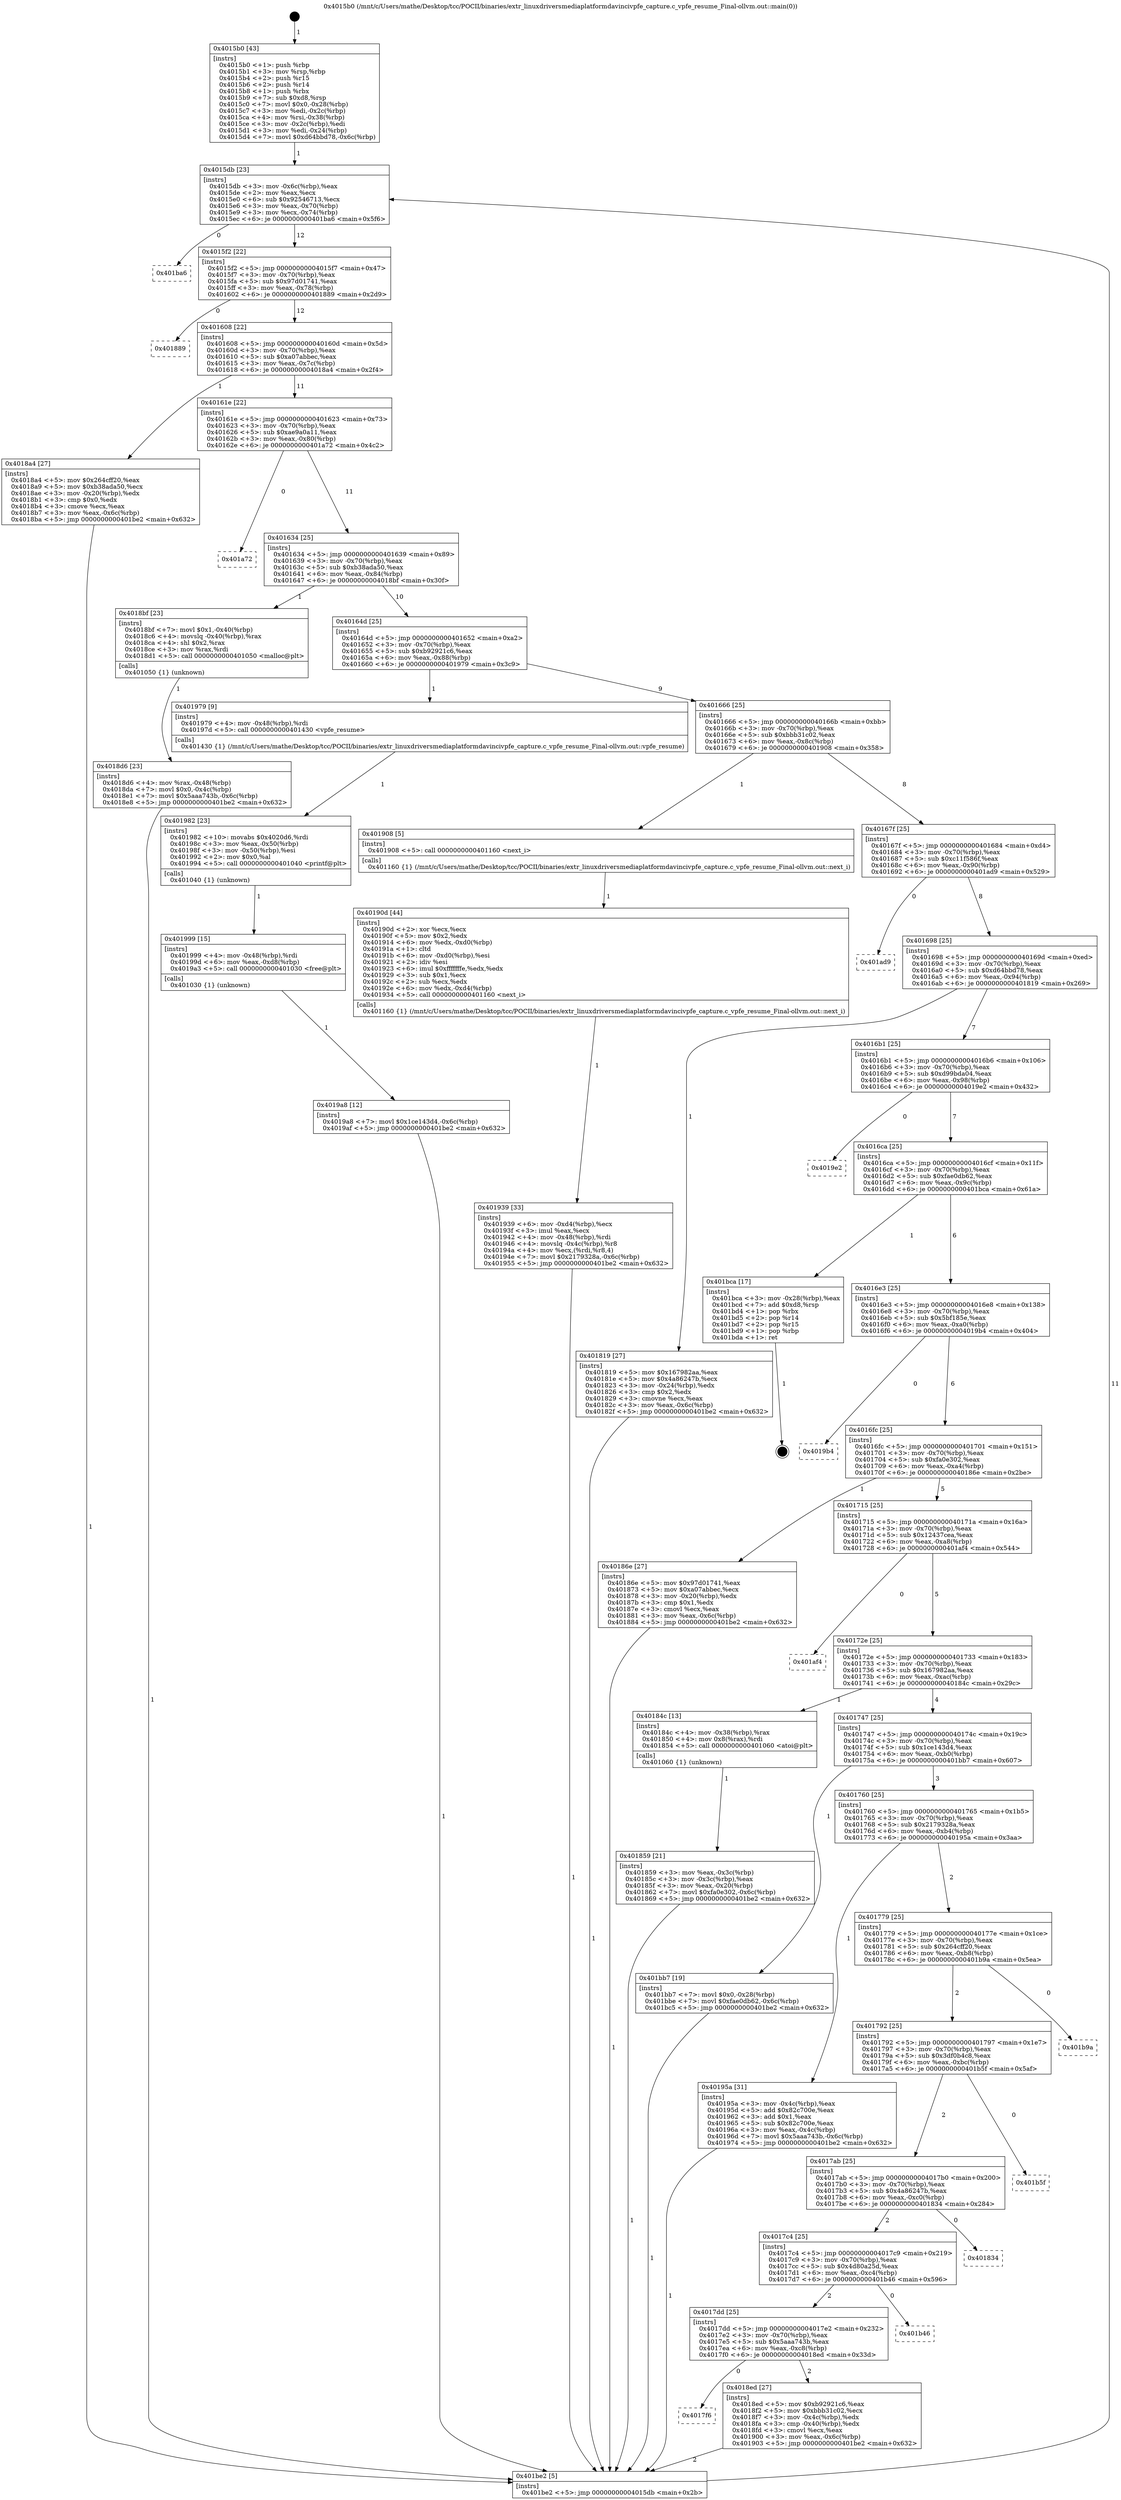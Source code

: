 digraph "0x4015b0" {
  label = "0x4015b0 (/mnt/c/Users/mathe/Desktop/tcc/POCII/binaries/extr_linuxdriversmediaplatformdavincivpfe_capture.c_vpfe_resume_Final-ollvm.out::main(0))"
  labelloc = "t"
  node[shape=record]

  Entry [label="",width=0.3,height=0.3,shape=circle,fillcolor=black,style=filled]
  "0x4015db" [label="{
     0x4015db [23]\l
     | [instrs]\l
     &nbsp;&nbsp;0x4015db \<+3\>: mov -0x6c(%rbp),%eax\l
     &nbsp;&nbsp;0x4015de \<+2\>: mov %eax,%ecx\l
     &nbsp;&nbsp;0x4015e0 \<+6\>: sub $0x92546713,%ecx\l
     &nbsp;&nbsp;0x4015e6 \<+3\>: mov %eax,-0x70(%rbp)\l
     &nbsp;&nbsp;0x4015e9 \<+3\>: mov %ecx,-0x74(%rbp)\l
     &nbsp;&nbsp;0x4015ec \<+6\>: je 0000000000401ba6 \<main+0x5f6\>\l
  }"]
  "0x401ba6" [label="{
     0x401ba6\l
  }", style=dashed]
  "0x4015f2" [label="{
     0x4015f2 [22]\l
     | [instrs]\l
     &nbsp;&nbsp;0x4015f2 \<+5\>: jmp 00000000004015f7 \<main+0x47\>\l
     &nbsp;&nbsp;0x4015f7 \<+3\>: mov -0x70(%rbp),%eax\l
     &nbsp;&nbsp;0x4015fa \<+5\>: sub $0x97d01741,%eax\l
     &nbsp;&nbsp;0x4015ff \<+3\>: mov %eax,-0x78(%rbp)\l
     &nbsp;&nbsp;0x401602 \<+6\>: je 0000000000401889 \<main+0x2d9\>\l
  }"]
  Exit [label="",width=0.3,height=0.3,shape=circle,fillcolor=black,style=filled,peripheries=2]
  "0x401889" [label="{
     0x401889\l
  }", style=dashed]
  "0x401608" [label="{
     0x401608 [22]\l
     | [instrs]\l
     &nbsp;&nbsp;0x401608 \<+5\>: jmp 000000000040160d \<main+0x5d\>\l
     &nbsp;&nbsp;0x40160d \<+3\>: mov -0x70(%rbp),%eax\l
     &nbsp;&nbsp;0x401610 \<+5\>: sub $0xa07abbec,%eax\l
     &nbsp;&nbsp;0x401615 \<+3\>: mov %eax,-0x7c(%rbp)\l
     &nbsp;&nbsp;0x401618 \<+6\>: je 00000000004018a4 \<main+0x2f4\>\l
  }"]
  "0x4019a8" [label="{
     0x4019a8 [12]\l
     | [instrs]\l
     &nbsp;&nbsp;0x4019a8 \<+7\>: movl $0x1ce143d4,-0x6c(%rbp)\l
     &nbsp;&nbsp;0x4019af \<+5\>: jmp 0000000000401be2 \<main+0x632\>\l
  }"]
  "0x4018a4" [label="{
     0x4018a4 [27]\l
     | [instrs]\l
     &nbsp;&nbsp;0x4018a4 \<+5\>: mov $0x264cff20,%eax\l
     &nbsp;&nbsp;0x4018a9 \<+5\>: mov $0xb38ada50,%ecx\l
     &nbsp;&nbsp;0x4018ae \<+3\>: mov -0x20(%rbp),%edx\l
     &nbsp;&nbsp;0x4018b1 \<+3\>: cmp $0x0,%edx\l
     &nbsp;&nbsp;0x4018b4 \<+3\>: cmove %ecx,%eax\l
     &nbsp;&nbsp;0x4018b7 \<+3\>: mov %eax,-0x6c(%rbp)\l
     &nbsp;&nbsp;0x4018ba \<+5\>: jmp 0000000000401be2 \<main+0x632\>\l
  }"]
  "0x40161e" [label="{
     0x40161e [22]\l
     | [instrs]\l
     &nbsp;&nbsp;0x40161e \<+5\>: jmp 0000000000401623 \<main+0x73\>\l
     &nbsp;&nbsp;0x401623 \<+3\>: mov -0x70(%rbp),%eax\l
     &nbsp;&nbsp;0x401626 \<+5\>: sub $0xae9a0a11,%eax\l
     &nbsp;&nbsp;0x40162b \<+3\>: mov %eax,-0x80(%rbp)\l
     &nbsp;&nbsp;0x40162e \<+6\>: je 0000000000401a72 \<main+0x4c2\>\l
  }"]
  "0x401999" [label="{
     0x401999 [15]\l
     | [instrs]\l
     &nbsp;&nbsp;0x401999 \<+4\>: mov -0x48(%rbp),%rdi\l
     &nbsp;&nbsp;0x40199d \<+6\>: mov %eax,-0xd8(%rbp)\l
     &nbsp;&nbsp;0x4019a3 \<+5\>: call 0000000000401030 \<free@plt\>\l
     | [calls]\l
     &nbsp;&nbsp;0x401030 \{1\} (unknown)\l
  }"]
  "0x401a72" [label="{
     0x401a72\l
  }", style=dashed]
  "0x401634" [label="{
     0x401634 [25]\l
     | [instrs]\l
     &nbsp;&nbsp;0x401634 \<+5\>: jmp 0000000000401639 \<main+0x89\>\l
     &nbsp;&nbsp;0x401639 \<+3\>: mov -0x70(%rbp),%eax\l
     &nbsp;&nbsp;0x40163c \<+5\>: sub $0xb38ada50,%eax\l
     &nbsp;&nbsp;0x401641 \<+6\>: mov %eax,-0x84(%rbp)\l
     &nbsp;&nbsp;0x401647 \<+6\>: je 00000000004018bf \<main+0x30f\>\l
  }"]
  "0x401982" [label="{
     0x401982 [23]\l
     | [instrs]\l
     &nbsp;&nbsp;0x401982 \<+10\>: movabs $0x4020d6,%rdi\l
     &nbsp;&nbsp;0x40198c \<+3\>: mov %eax,-0x50(%rbp)\l
     &nbsp;&nbsp;0x40198f \<+3\>: mov -0x50(%rbp),%esi\l
     &nbsp;&nbsp;0x401992 \<+2\>: mov $0x0,%al\l
     &nbsp;&nbsp;0x401994 \<+5\>: call 0000000000401040 \<printf@plt\>\l
     | [calls]\l
     &nbsp;&nbsp;0x401040 \{1\} (unknown)\l
  }"]
  "0x4018bf" [label="{
     0x4018bf [23]\l
     | [instrs]\l
     &nbsp;&nbsp;0x4018bf \<+7\>: movl $0x1,-0x40(%rbp)\l
     &nbsp;&nbsp;0x4018c6 \<+4\>: movslq -0x40(%rbp),%rax\l
     &nbsp;&nbsp;0x4018ca \<+4\>: shl $0x2,%rax\l
     &nbsp;&nbsp;0x4018ce \<+3\>: mov %rax,%rdi\l
     &nbsp;&nbsp;0x4018d1 \<+5\>: call 0000000000401050 \<malloc@plt\>\l
     | [calls]\l
     &nbsp;&nbsp;0x401050 \{1\} (unknown)\l
  }"]
  "0x40164d" [label="{
     0x40164d [25]\l
     | [instrs]\l
     &nbsp;&nbsp;0x40164d \<+5\>: jmp 0000000000401652 \<main+0xa2\>\l
     &nbsp;&nbsp;0x401652 \<+3\>: mov -0x70(%rbp),%eax\l
     &nbsp;&nbsp;0x401655 \<+5\>: sub $0xb92921c6,%eax\l
     &nbsp;&nbsp;0x40165a \<+6\>: mov %eax,-0x88(%rbp)\l
     &nbsp;&nbsp;0x401660 \<+6\>: je 0000000000401979 \<main+0x3c9\>\l
  }"]
  "0x401939" [label="{
     0x401939 [33]\l
     | [instrs]\l
     &nbsp;&nbsp;0x401939 \<+6\>: mov -0xd4(%rbp),%ecx\l
     &nbsp;&nbsp;0x40193f \<+3\>: imul %eax,%ecx\l
     &nbsp;&nbsp;0x401942 \<+4\>: mov -0x48(%rbp),%rdi\l
     &nbsp;&nbsp;0x401946 \<+4\>: movslq -0x4c(%rbp),%r8\l
     &nbsp;&nbsp;0x40194a \<+4\>: mov %ecx,(%rdi,%r8,4)\l
     &nbsp;&nbsp;0x40194e \<+7\>: movl $0x2179328a,-0x6c(%rbp)\l
     &nbsp;&nbsp;0x401955 \<+5\>: jmp 0000000000401be2 \<main+0x632\>\l
  }"]
  "0x401979" [label="{
     0x401979 [9]\l
     | [instrs]\l
     &nbsp;&nbsp;0x401979 \<+4\>: mov -0x48(%rbp),%rdi\l
     &nbsp;&nbsp;0x40197d \<+5\>: call 0000000000401430 \<vpfe_resume\>\l
     | [calls]\l
     &nbsp;&nbsp;0x401430 \{1\} (/mnt/c/Users/mathe/Desktop/tcc/POCII/binaries/extr_linuxdriversmediaplatformdavincivpfe_capture.c_vpfe_resume_Final-ollvm.out::vpfe_resume)\l
  }"]
  "0x401666" [label="{
     0x401666 [25]\l
     | [instrs]\l
     &nbsp;&nbsp;0x401666 \<+5\>: jmp 000000000040166b \<main+0xbb\>\l
     &nbsp;&nbsp;0x40166b \<+3\>: mov -0x70(%rbp),%eax\l
     &nbsp;&nbsp;0x40166e \<+5\>: sub $0xbbb31c02,%eax\l
     &nbsp;&nbsp;0x401673 \<+6\>: mov %eax,-0x8c(%rbp)\l
     &nbsp;&nbsp;0x401679 \<+6\>: je 0000000000401908 \<main+0x358\>\l
  }"]
  "0x40190d" [label="{
     0x40190d [44]\l
     | [instrs]\l
     &nbsp;&nbsp;0x40190d \<+2\>: xor %ecx,%ecx\l
     &nbsp;&nbsp;0x40190f \<+5\>: mov $0x2,%edx\l
     &nbsp;&nbsp;0x401914 \<+6\>: mov %edx,-0xd0(%rbp)\l
     &nbsp;&nbsp;0x40191a \<+1\>: cltd\l
     &nbsp;&nbsp;0x40191b \<+6\>: mov -0xd0(%rbp),%esi\l
     &nbsp;&nbsp;0x401921 \<+2\>: idiv %esi\l
     &nbsp;&nbsp;0x401923 \<+6\>: imul $0xfffffffe,%edx,%edx\l
     &nbsp;&nbsp;0x401929 \<+3\>: sub $0x1,%ecx\l
     &nbsp;&nbsp;0x40192c \<+2\>: sub %ecx,%edx\l
     &nbsp;&nbsp;0x40192e \<+6\>: mov %edx,-0xd4(%rbp)\l
     &nbsp;&nbsp;0x401934 \<+5\>: call 0000000000401160 \<next_i\>\l
     | [calls]\l
     &nbsp;&nbsp;0x401160 \{1\} (/mnt/c/Users/mathe/Desktop/tcc/POCII/binaries/extr_linuxdriversmediaplatformdavincivpfe_capture.c_vpfe_resume_Final-ollvm.out::next_i)\l
  }"]
  "0x401908" [label="{
     0x401908 [5]\l
     | [instrs]\l
     &nbsp;&nbsp;0x401908 \<+5\>: call 0000000000401160 \<next_i\>\l
     | [calls]\l
     &nbsp;&nbsp;0x401160 \{1\} (/mnt/c/Users/mathe/Desktop/tcc/POCII/binaries/extr_linuxdriversmediaplatformdavincivpfe_capture.c_vpfe_resume_Final-ollvm.out::next_i)\l
  }"]
  "0x40167f" [label="{
     0x40167f [25]\l
     | [instrs]\l
     &nbsp;&nbsp;0x40167f \<+5\>: jmp 0000000000401684 \<main+0xd4\>\l
     &nbsp;&nbsp;0x401684 \<+3\>: mov -0x70(%rbp),%eax\l
     &nbsp;&nbsp;0x401687 \<+5\>: sub $0xc11f586f,%eax\l
     &nbsp;&nbsp;0x40168c \<+6\>: mov %eax,-0x90(%rbp)\l
     &nbsp;&nbsp;0x401692 \<+6\>: je 0000000000401ad9 \<main+0x529\>\l
  }"]
  "0x4017f6" [label="{
     0x4017f6\l
  }", style=dashed]
  "0x401ad9" [label="{
     0x401ad9\l
  }", style=dashed]
  "0x401698" [label="{
     0x401698 [25]\l
     | [instrs]\l
     &nbsp;&nbsp;0x401698 \<+5\>: jmp 000000000040169d \<main+0xed\>\l
     &nbsp;&nbsp;0x40169d \<+3\>: mov -0x70(%rbp),%eax\l
     &nbsp;&nbsp;0x4016a0 \<+5\>: sub $0xd64bbd78,%eax\l
     &nbsp;&nbsp;0x4016a5 \<+6\>: mov %eax,-0x94(%rbp)\l
     &nbsp;&nbsp;0x4016ab \<+6\>: je 0000000000401819 \<main+0x269\>\l
  }"]
  "0x4018ed" [label="{
     0x4018ed [27]\l
     | [instrs]\l
     &nbsp;&nbsp;0x4018ed \<+5\>: mov $0xb92921c6,%eax\l
     &nbsp;&nbsp;0x4018f2 \<+5\>: mov $0xbbb31c02,%ecx\l
     &nbsp;&nbsp;0x4018f7 \<+3\>: mov -0x4c(%rbp),%edx\l
     &nbsp;&nbsp;0x4018fa \<+3\>: cmp -0x40(%rbp),%edx\l
     &nbsp;&nbsp;0x4018fd \<+3\>: cmovl %ecx,%eax\l
     &nbsp;&nbsp;0x401900 \<+3\>: mov %eax,-0x6c(%rbp)\l
     &nbsp;&nbsp;0x401903 \<+5\>: jmp 0000000000401be2 \<main+0x632\>\l
  }"]
  "0x401819" [label="{
     0x401819 [27]\l
     | [instrs]\l
     &nbsp;&nbsp;0x401819 \<+5\>: mov $0x167982aa,%eax\l
     &nbsp;&nbsp;0x40181e \<+5\>: mov $0x4a86247b,%ecx\l
     &nbsp;&nbsp;0x401823 \<+3\>: mov -0x24(%rbp),%edx\l
     &nbsp;&nbsp;0x401826 \<+3\>: cmp $0x2,%edx\l
     &nbsp;&nbsp;0x401829 \<+3\>: cmovne %ecx,%eax\l
     &nbsp;&nbsp;0x40182c \<+3\>: mov %eax,-0x6c(%rbp)\l
     &nbsp;&nbsp;0x40182f \<+5\>: jmp 0000000000401be2 \<main+0x632\>\l
  }"]
  "0x4016b1" [label="{
     0x4016b1 [25]\l
     | [instrs]\l
     &nbsp;&nbsp;0x4016b1 \<+5\>: jmp 00000000004016b6 \<main+0x106\>\l
     &nbsp;&nbsp;0x4016b6 \<+3\>: mov -0x70(%rbp),%eax\l
     &nbsp;&nbsp;0x4016b9 \<+5\>: sub $0xd99bda04,%eax\l
     &nbsp;&nbsp;0x4016be \<+6\>: mov %eax,-0x98(%rbp)\l
     &nbsp;&nbsp;0x4016c4 \<+6\>: je 00000000004019e2 \<main+0x432\>\l
  }"]
  "0x401be2" [label="{
     0x401be2 [5]\l
     | [instrs]\l
     &nbsp;&nbsp;0x401be2 \<+5\>: jmp 00000000004015db \<main+0x2b\>\l
  }"]
  "0x4015b0" [label="{
     0x4015b0 [43]\l
     | [instrs]\l
     &nbsp;&nbsp;0x4015b0 \<+1\>: push %rbp\l
     &nbsp;&nbsp;0x4015b1 \<+3\>: mov %rsp,%rbp\l
     &nbsp;&nbsp;0x4015b4 \<+2\>: push %r15\l
     &nbsp;&nbsp;0x4015b6 \<+2\>: push %r14\l
     &nbsp;&nbsp;0x4015b8 \<+1\>: push %rbx\l
     &nbsp;&nbsp;0x4015b9 \<+7\>: sub $0xd8,%rsp\l
     &nbsp;&nbsp;0x4015c0 \<+7\>: movl $0x0,-0x28(%rbp)\l
     &nbsp;&nbsp;0x4015c7 \<+3\>: mov %edi,-0x2c(%rbp)\l
     &nbsp;&nbsp;0x4015ca \<+4\>: mov %rsi,-0x38(%rbp)\l
     &nbsp;&nbsp;0x4015ce \<+3\>: mov -0x2c(%rbp),%edi\l
     &nbsp;&nbsp;0x4015d1 \<+3\>: mov %edi,-0x24(%rbp)\l
     &nbsp;&nbsp;0x4015d4 \<+7\>: movl $0xd64bbd78,-0x6c(%rbp)\l
  }"]
  "0x4017dd" [label="{
     0x4017dd [25]\l
     | [instrs]\l
     &nbsp;&nbsp;0x4017dd \<+5\>: jmp 00000000004017e2 \<main+0x232\>\l
     &nbsp;&nbsp;0x4017e2 \<+3\>: mov -0x70(%rbp),%eax\l
     &nbsp;&nbsp;0x4017e5 \<+5\>: sub $0x5aaa743b,%eax\l
     &nbsp;&nbsp;0x4017ea \<+6\>: mov %eax,-0xc8(%rbp)\l
     &nbsp;&nbsp;0x4017f0 \<+6\>: je 00000000004018ed \<main+0x33d\>\l
  }"]
  "0x4019e2" [label="{
     0x4019e2\l
  }", style=dashed]
  "0x4016ca" [label="{
     0x4016ca [25]\l
     | [instrs]\l
     &nbsp;&nbsp;0x4016ca \<+5\>: jmp 00000000004016cf \<main+0x11f\>\l
     &nbsp;&nbsp;0x4016cf \<+3\>: mov -0x70(%rbp),%eax\l
     &nbsp;&nbsp;0x4016d2 \<+5\>: sub $0xfae0db62,%eax\l
     &nbsp;&nbsp;0x4016d7 \<+6\>: mov %eax,-0x9c(%rbp)\l
     &nbsp;&nbsp;0x4016dd \<+6\>: je 0000000000401bca \<main+0x61a\>\l
  }"]
  "0x401b46" [label="{
     0x401b46\l
  }", style=dashed]
  "0x401bca" [label="{
     0x401bca [17]\l
     | [instrs]\l
     &nbsp;&nbsp;0x401bca \<+3\>: mov -0x28(%rbp),%eax\l
     &nbsp;&nbsp;0x401bcd \<+7\>: add $0xd8,%rsp\l
     &nbsp;&nbsp;0x401bd4 \<+1\>: pop %rbx\l
     &nbsp;&nbsp;0x401bd5 \<+2\>: pop %r14\l
     &nbsp;&nbsp;0x401bd7 \<+2\>: pop %r15\l
     &nbsp;&nbsp;0x401bd9 \<+1\>: pop %rbp\l
     &nbsp;&nbsp;0x401bda \<+1\>: ret\l
  }"]
  "0x4016e3" [label="{
     0x4016e3 [25]\l
     | [instrs]\l
     &nbsp;&nbsp;0x4016e3 \<+5\>: jmp 00000000004016e8 \<main+0x138\>\l
     &nbsp;&nbsp;0x4016e8 \<+3\>: mov -0x70(%rbp),%eax\l
     &nbsp;&nbsp;0x4016eb \<+5\>: sub $0x5bf185e,%eax\l
     &nbsp;&nbsp;0x4016f0 \<+6\>: mov %eax,-0xa0(%rbp)\l
     &nbsp;&nbsp;0x4016f6 \<+6\>: je 00000000004019b4 \<main+0x404\>\l
  }"]
  "0x4017c4" [label="{
     0x4017c4 [25]\l
     | [instrs]\l
     &nbsp;&nbsp;0x4017c4 \<+5\>: jmp 00000000004017c9 \<main+0x219\>\l
     &nbsp;&nbsp;0x4017c9 \<+3\>: mov -0x70(%rbp),%eax\l
     &nbsp;&nbsp;0x4017cc \<+5\>: sub $0x4d80a25d,%eax\l
     &nbsp;&nbsp;0x4017d1 \<+6\>: mov %eax,-0xc4(%rbp)\l
     &nbsp;&nbsp;0x4017d7 \<+6\>: je 0000000000401b46 \<main+0x596\>\l
  }"]
  "0x4019b4" [label="{
     0x4019b4\l
  }", style=dashed]
  "0x4016fc" [label="{
     0x4016fc [25]\l
     | [instrs]\l
     &nbsp;&nbsp;0x4016fc \<+5\>: jmp 0000000000401701 \<main+0x151\>\l
     &nbsp;&nbsp;0x401701 \<+3\>: mov -0x70(%rbp),%eax\l
     &nbsp;&nbsp;0x401704 \<+5\>: sub $0xfa0e302,%eax\l
     &nbsp;&nbsp;0x401709 \<+6\>: mov %eax,-0xa4(%rbp)\l
     &nbsp;&nbsp;0x40170f \<+6\>: je 000000000040186e \<main+0x2be\>\l
  }"]
  "0x401834" [label="{
     0x401834\l
  }", style=dashed]
  "0x40186e" [label="{
     0x40186e [27]\l
     | [instrs]\l
     &nbsp;&nbsp;0x40186e \<+5\>: mov $0x97d01741,%eax\l
     &nbsp;&nbsp;0x401873 \<+5\>: mov $0xa07abbec,%ecx\l
     &nbsp;&nbsp;0x401878 \<+3\>: mov -0x20(%rbp),%edx\l
     &nbsp;&nbsp;0x40187b \<+3\>: cmp $0x1,%edx\l
     &nbsp;&nbsp;0x40187e \<+3\>: cmovl %ecx,%eax\l
     &nbsp;&nbsp;0x401881 \<+3\>: mov %eax,-0x6c(%rbp)\l
     &nbsp;&nbsp;0x401884 \<+5\>: jmp 0000000000401be2 \<main+0x632\>\l
  }"]
  "0x401715" [label="{
     0x401715 [25]\l
     | [instrs]\l
     &nbsp;&nbsp;0x401715 \<+5\>: jmp 000000000040171a \<main+0x16a\>\l
     &nbsp;&nbsp;0x40171a \<+3\>: mov -0x70(%rbp),%eax\l
     &nbsp;&nbsp;0x40171d \<+5\>: sub $0x12437cea,%eax\l
     &nbsp;&nbsp;0x401722 \<+6\>: mov %eax,-0xa8(%rbp)\l
     &nbsp;&nbsp;0x401728 \<+6\>: je 0000000000401af4 \<main+0x544\>\l
  }"]
  "0x4017ab" [label="{
     0x4017ab [25]\l
     | [instrs]\l
     &nbsp;&nbsp;0x4017ab \<+5\>: jmp 00000000004017b0 \<main+0x200\>\l
     &nbsp;&nbsp;0x4017b0 \<+3\>: mov -0x70(%rbp),%eax\l
     &nbsp;&nbsp;0x4017b3 \<+5\>: sub $0x4a86247b,%eax\l
     &nbsp;&nbsp;0x4017b8 \<+6\>: mov %eax,-0xc0(%rbp)\l
     &nbsp;&nbsp;0x4017be \<+6\>: je 0000000000401834 \<main+0x284\>\l
  }"]
  "0x401af4" [label="{
     0x401af4\l
  }", style=dashed]
  "0x40172e" [label="{
     0x40172e [25]\l
     | [instrs]\l
     &nbsp;&nbsp;0x40172e \<+5\>: jmp 0000000000401733 \<main+0x183\>\l
     &nbsp;&nbsp;0x401733 \<+3\>: mov -0x70(%rbp),%eax\l
     &nbsp;&nbsp;0x401736 \<+5\>: sub $0x167982aa,%eax\l
     &nbsp;&nbsp;0x40173b \<+6\>: mov %eax,-0xac(%rbp)\l
     &nbsp;&nbsp;0x401741 \<+6\>: je 000000000040184c \<main+0x29c\>\l
  }"]
  "0x401b5f" [label="{
     0x401b5f\l
  }", style=dashed]
  "0x40184c" [label="{
     0x40184c [13]\l
     | [instrs]\l
     &nbsp;&nbsp;0x40184c \<+4\>: mov -0x38(%rbp),%rax\l
     &nbsp;&nbsp;0x401850 \<+4\>: mov 0x8(%rax),%rdi\l
     &nbsp;&nbsp;0x401854 \<+5\>: call 0000000000401060 \<atoi@plt\>\l
     | [calls]\l
     &nbsp;&nbsp;0x401060 \{1\} (unknown)\l
  }"]
  "0x401747" [label="{
     0x401747 [25]\l
     | [instrs]\l
     &nbsp;&nbsp;0x401747 \<+5\>: jmp 000000000040174c \<main+0x19c\>\l
     &nbsp;&nbsp;0x40174c \<+3\>: mov -0x70(%rbp),%eax\l
     &nbsp;&nbsp;0x40174f \<+5\>: sub $0x1ce143d4,%eax\l
     &nbsp;&nbsp;0x401754 \<+6\>: mov %eax,-0xb0(%rbp)\l
     &nbsp;&nbsp;0x40175a \<+6\>: je 0000000000401bb7 \<main+0x607\>\l
  }"]
  "0x401859" [label="{
     0x401859 [21]\l
     | [instrs]\l
     &nbsp;&nbsp;0x401859 \<+3\>: mov %eax,-0x3c(%rbp)\l
     &nbsp;&nbsp;0x40185c \<+3\>: mov -0x3c(%rbp),%eax\l
     &nbsp;&nbsp;0x40185f \<+3\>: mov %eax,-0x20(%rbp)\l
     &nbsp;&nbsp;0x401862 \<+7\>: movl $0xfa0e302,-0x6c(%rbp)\l
     &nbsp;&nbsp;0x401869 \<+5\>: jmp 0000000000401be2 \<main+0x632\>\l
  }"]
  "0x4018d6" [label="{
     0x4018d6 [23]\l
     | [instrs]\l
     &nbsp;&nbsp;0x4018d6 \<+4\>: mov %rax,-0x48(%rbp)\l
     &nbsp;&nbsp;0x4018da \<+7\>: movl $0x0,-0x4c(%rbp)\l
     &nbsp;&nbsp;0x4018e1 \<+7\>: movl $0x5aaa743b,-0x6c(%rbp)\l
     &nbsp;&nbsp;0x4018e8 \<+5\>: jmp 0000000000401be2 \<main+0x632\>\l
  }"]
  "0x401792" [label="{
     0x401792 [25]\l
     | [instrs]\l
     &nbsp;&nbsp;0x401792 \<+5\>: jmp 0000000000401797 \<main+0x1e7\>\l
     &nbsp;&nbsp;0x401797 \<+3\>: mov -0x70(%rbp),%eax\l
     &nbsp;&nbsp;0x40179a \<+5\>: sub $0x3df0b4c8,%eax\l
     &nbsp;&nbsp;0x40179f \<+6\>: mov %eax,-0xbc(%rbp)\l
     &nbsp;&nbsp;0x4017a5 \<+6\>: je 0000000000401b5f \<main+0x5af\>\l
  }"]
  "0x401bb7" [label="{
     0x401bb7 [19]\l
     | [instrs]\l
     &nbsp;&nbsp;0x401bb7 \<+7\>: movl $0x0,-0x28(%rbp)\l
     &nbsp;&nbsp;0x401bbe \<+7\>: movl $0xfae0db62,-0x6c(%rbp)\l
     &nbsp;&nbsp;0x401bc5 \<+5\>: jmp 0000000000401be2 \<main+0x632\>\l
  }"]
  "0x401760" [label="{
     0x401760 [25]\l
     | [instrs]\l
     &nbsp;&nbsp;0x401760 \<+5\>: jmp 0000000000401765 \<main+0x1b5\>\l
     &nbsp;&nbsp;0x401765 \<+3\>: mov -0x70(%rbp),%eax\l
     &nbsp;&nbsp;0x401768 \<+5\>: sub $0x2179328a,%eax\l
     &nbsp;&nbsp;0x40176d \<+6\>: mov %eax,-0xb4(%rbp)\l
     &nbsp;&nbsp;0x401773 \<+6\>: je 000000000040195a \<main+0x3aa\>\l
  }"]
  "0x401b9a" [label="{
     0x401b9a\l
  }", style=dashed]
  "0x40195a" [label="{
     0x40195a [31]\l
     | [instrs]\l
     &nbsp;&nbsp;0x40195a \<+3\>: mov -0x4c(%rbp),%eax\l
     &nbsp;&nbsp;0x40195d \<+5\>: add $0x82c700e,%eax\l
     &nbsp;&nbsp;0x401962 \<+3\>: add $0x1,%eax\l
     &nbsp;&nbsp;0x401965 \<+5\>: sub $0x82c700e,%eax\l
     &nbsp;&nbsp;0x40196a \<+3\>: mov %eax,-0x4c(%rbp)\l
     &nbsp;&nbsp;0x40196d \<+7\>: movl $0x5aaa743b,-0x6c(%rbp)\l
     &nbsp;&nbsp;0x401974 \<+5\>: jmp 0000000000401be2 \<main+0x632\>\l
  }"]
  "0x401779" [label="{
     0x401779 [25]\l
     | [instrs]\l
     &nbsp;&nbsp;0x401779 \<+5\>: jmp 000000000040177e \<main+0x1ce\>\l
     &nbsp;&nbsp;0x40177e \<+3\>: mov -0x70(%rbp),%eax\l
     &nbsp;&nbsp;0x401781 \<+5\>: sub $0x264cff20,%eax\l
     &nbsp;&nbsp;0x401786 \<+6\>: mov %eax,-0xb8(%rbp)\l
     &nbsp;&nbsp;0x40178c \<+6\>: je 0000000000401b9a \<main+0x5ea\>\l
  }"]
  Entry -> "0x4015b0" [label=" 1"]
  "0x4015db" -> "0x401ba6" [label=" 0"]
  "0x4015db" -> "0x4015f2" [label=" 12"]
  "0x401bca" -> Exit [label=" 1"]
  "0x4015f2" -> "0x401889" [label=" 0"]
  "0x4015f2" -> "0x401608" [label=" 12"]
  "0x401bb7" -> "0x401be2" [label=" 1"]
  "0x401608" -> "0x4018a4" [label=" 1"]
  "0x401608" -> "0x40161e" [label=" 11"]
  "0x4019a8" -> "0x401be2" [label=" 1"]
  "0x40161e" -> "0x401a72" [label=" 0"]
  "0x40161e" -> "0x401634" [label=" 11"]
  "0x401999" -> "0x4019a8" [label=" 1"]
  "0x401634" -> "0x4018bf" [label=" 1"]
  "0x401634" -> "0x40164d" [label=" 10"]
  "0x401982" -> "0x401999" [label=" 1"]
  "0x40164d" -> "0x401979" [label=" 1"]
  "0x40164d" -> "0x401666" [label=" 9"]
  "0x401979" -> "0x401982" [label=" 1"]
  "0x401666" -> "0x401908" [label=" 1"]
  "0x401666" -> "0x40167f" [label=" 8"]
  "0x40195a" -> "0x401be2" [label=" 1"]
  "0x40167f" -> "0x401ad9" [label=" 0"]
  "0x40167f" -> "0x401698" [label=" 8"]
  "0x401939" -> "0x401be2" [label=" 1"]
  "0x401698" -> "0x401819" [label=" 1"]
  "0x401698" -> "0x4016b1" [label=" 7"]
  "0x401819" -> "0x401be2" [label=" 1"]
  "0x4015b0" -> "0x4015db" [label=" 1"]
  "0x401be2" -> "0x4015db" [label=" 11"]
  "0x40190d" -> "0x401939" [label=" 1"]
  "0x4016b1" -> "0x4019e2" [label=" 0"]
  "0x4016b1" -> "0x4016ca" [label=" 7"]
  "0x4018ed" -> "0x401be2" [label=" 2"]
  "0x4016ca" -> "0x401bca" [label=" 1"]
  "0x4016ca" -> "0x4016e3" [label=" 6"]
  "0x4017dd" -> "0x4017f6" [label=" 0"]
  "0x4016e3" -> "0x4019b4" [label=" 0"]
  "0x4016e3" -> "0x4016fc" [label=" 6"]
  "0x401908" -> "0x40190d" [label=" 1"]
  "0x4016fc" -> "0x40186e" [label=" 1"]
  "0x4016fc" -> "0x401715" [label=" 5"]
  "0x4017c4" -> "0x4017dd" [label=" 2"]
  "0x401715" -> "0x401af4" [label=" 0"]
  "0x401715" -> "0x40172e" [label=" 5"]
  "0x4017dd" -> "0x4018ed" [label=" 2"]
  "0x40172e" -> "0x40184c" [label=" 1"]
  "0x40172e" -> "0x401747" [label=" 4"]
  "0x40184c" -> "0x401859" [label=" 1"]
  "0x401859" -> "0x401be2" [label=" 1"]
  "0x40186e" -> "0x401be2" [label=" 1"]
  "0x4018a4" -> "0x401be2" [label=" 1"]
  "0x4018bf" -> "0x4018d6" [label=" 1"]
  "0x4018d6" -> "0x401be2" [label=" 1"]
  "0x4017ab" -> "0x4017c4" [label=" 2"]
  "0x401747" -> "0x401bb7" [label=" 1"]
  "0x401747" -> "0x401760" [label=" 3"]
  "0x4017c4" -> "0x401b46" [label=" 0"]
  "0x401760" -> "0x40195a" [label=" 1"]
  "0x401760" -> "0x401779" [label=" 2"]
  "0x401792" -> "0x4017ab" [label=" 2"]
  "0x401779" -> "0x401b9a" [label=" 0"]
  "0x401779" -> "0x401792" [label=" 2"]
  "0x4017ab" -> "0x401834" [label=" 0"]
  "0x401792" -> "0x401b5f" [label=" 0"]
}

